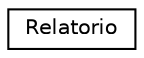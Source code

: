 digraph "Gráfico de Hierarquia de Classes"
{
 // LATEX_PDF_SIZE
  edge [fontname="Helvetica",fontsize="10",labelfontname="Helvetica",labelfontsize="10"];
  node [fontname="Helvetica",fontsize="10",shape=record];
  rankdir="LR";
  Node0 [label="Relatorio",height=0.2,width=0.4,color="black", fillcolor="white", style="filled",URL="$class_relatorio.html",tooltip="Gera um relatório de todas as categorias."];
}
